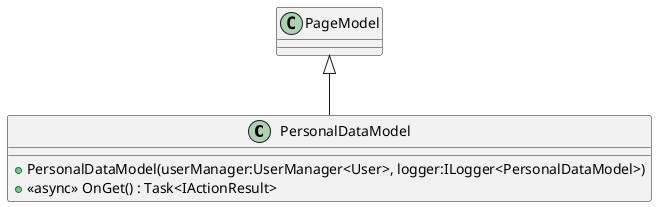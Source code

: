 @startuml
class PersonalDataModel {
    + PersonalDataModel(userManager:UserManager<User>, logger:ILogger<PersonalDataModel>)
    + <<async>> OnGet() : Task<IActionResult>
}
PageModel <|-- PersonalDataModel
@enduml

